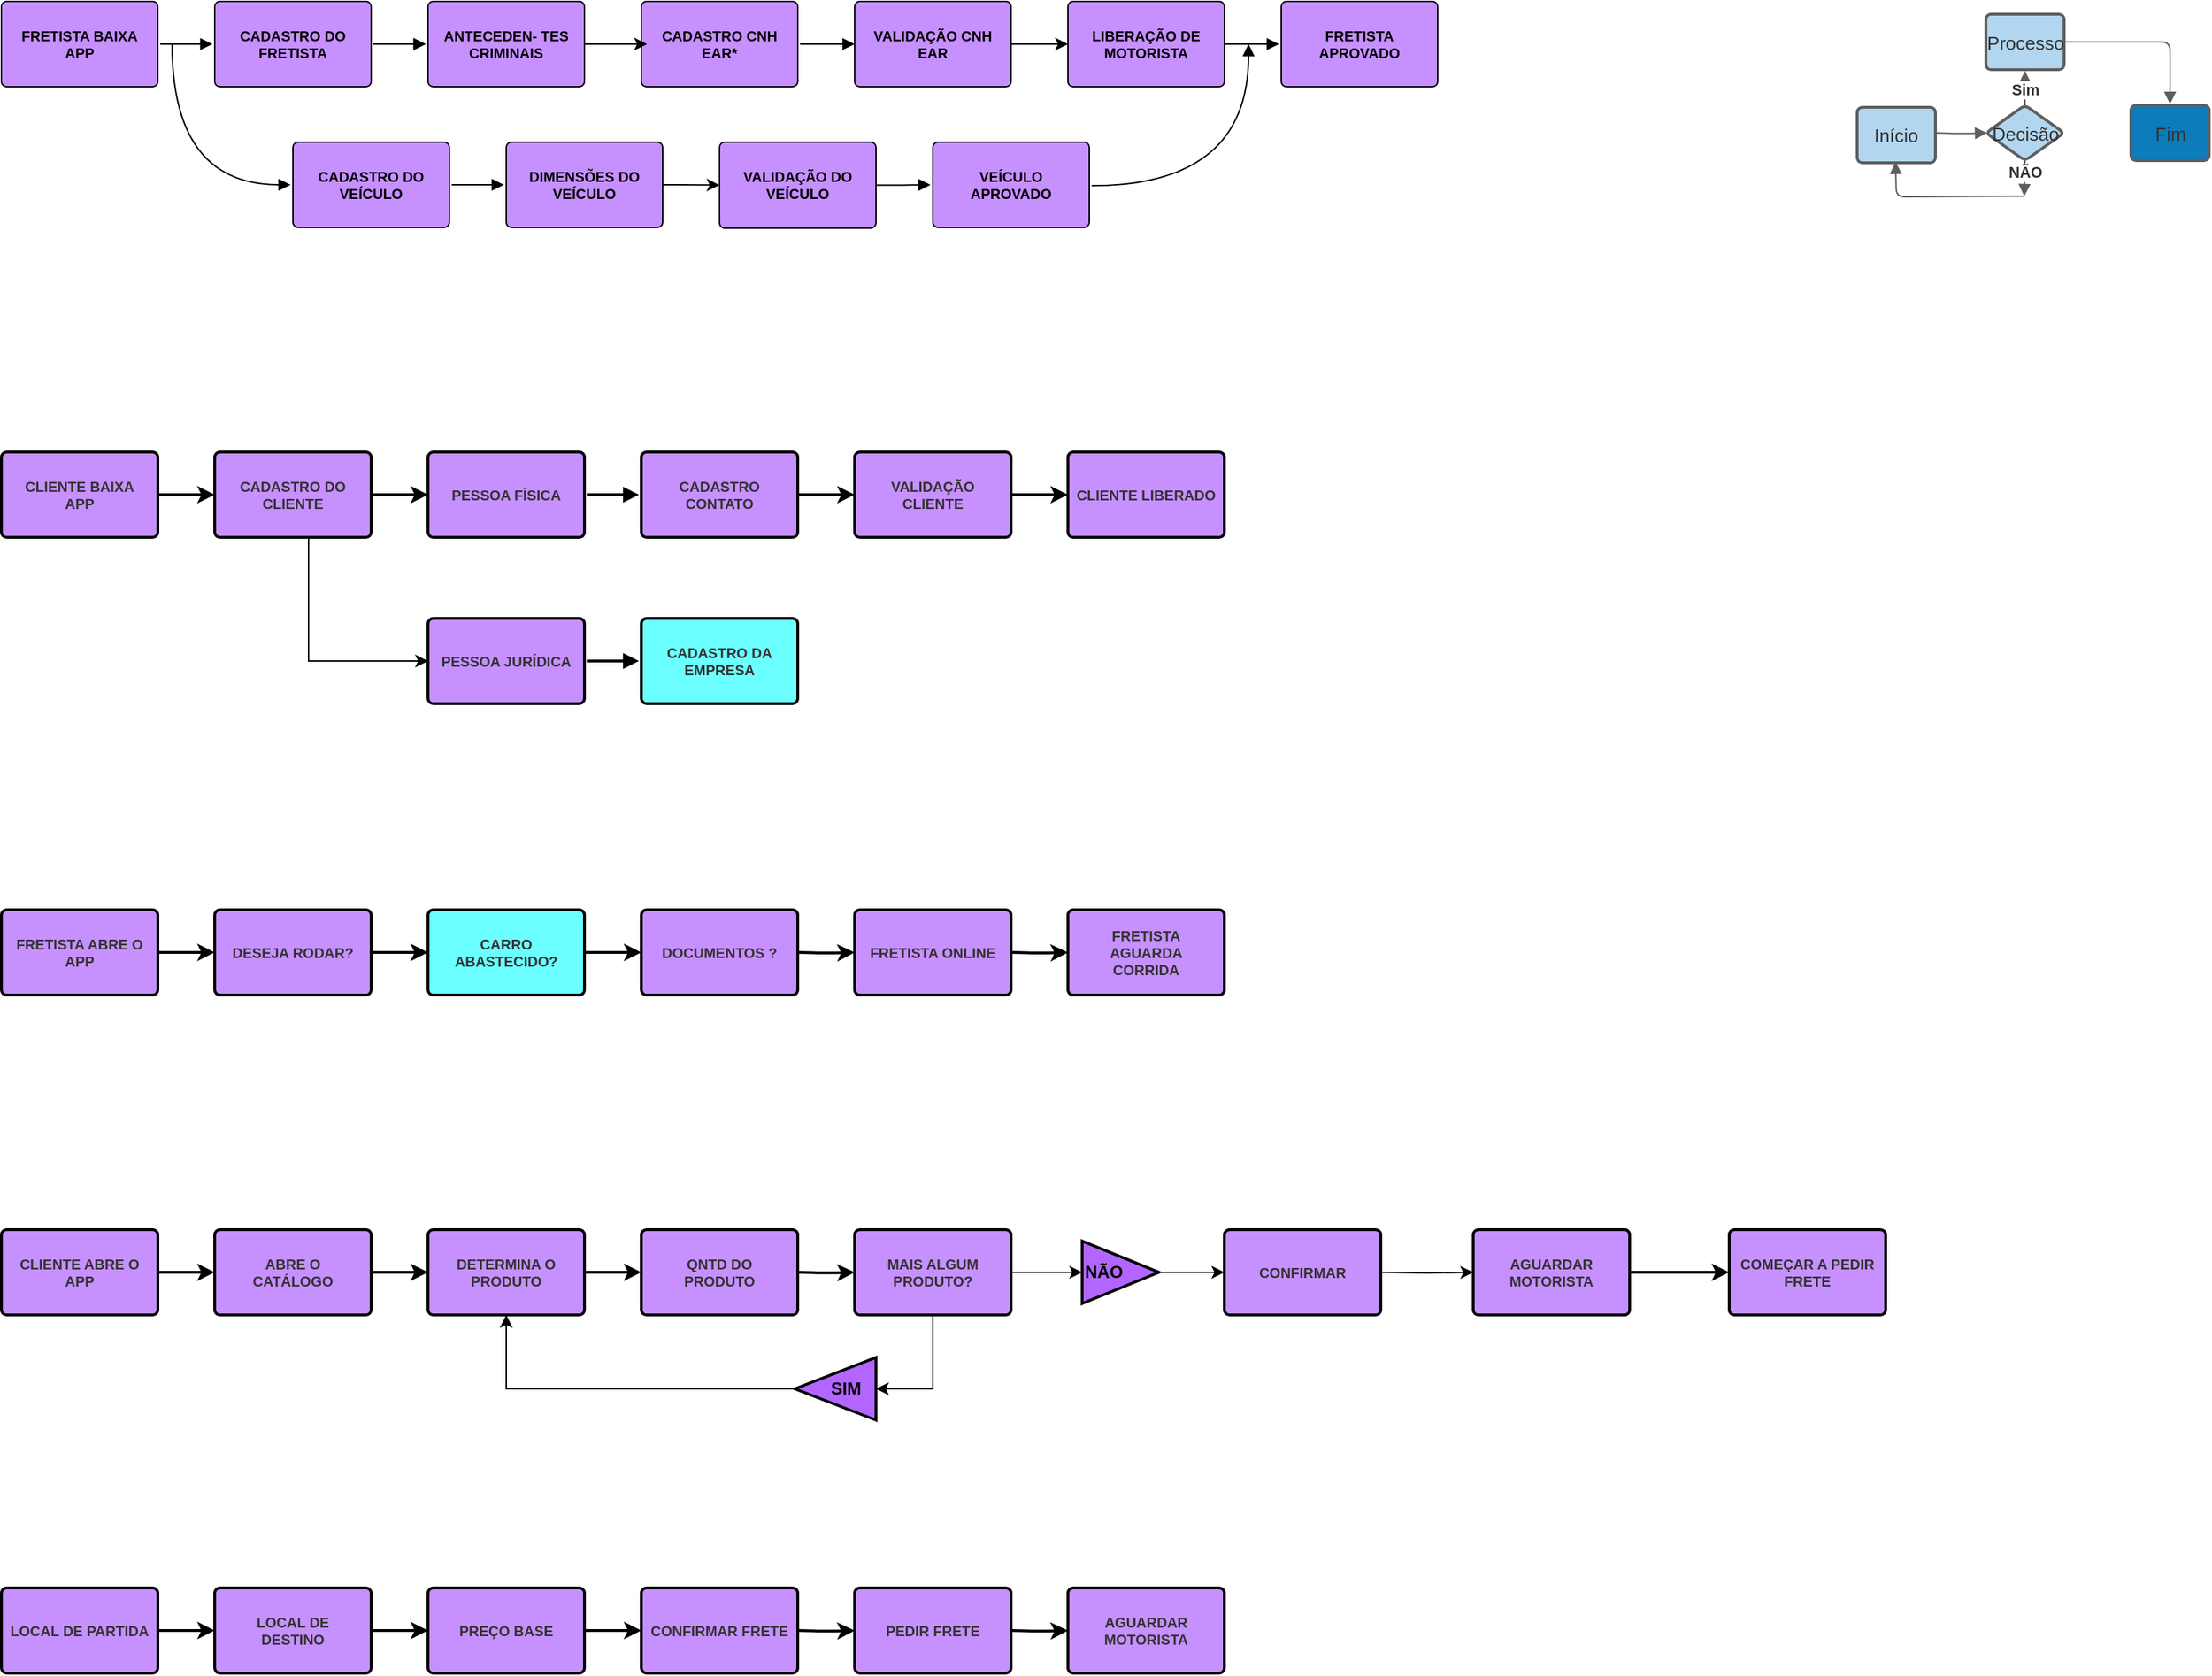 <mxfile version="13.8.8" type="github">
  <diagram id="ZXrqioaMke-Y9P5PgKKp" name="Page-1">
    <mxGraphModel dx="868" dy="1546" grid="1" gridSize="9" guides="1" tooltips="1" connect="1" arrows="1" fold="1" page="1" pageScale="1" pageWidth="850" pageHeight="1100" background="none" math="0" shadow="0">
      <root>
        <mxCell id="0" />
        <mxCell id="1" parent="0" />
        <UserObject label="Início" lucidchartObjectId="3y1JagYthgjQ" id="rHKmbyzbA7fJzTo6jydG-2">
          <mxCell style="html=1;whiteSpace=wrap;;whiteSpace=wrap;fontSize=13;fontColor=#333333;spacing=7;strokeColor=#5e5e5e;strokeOpacity=100;fillOpacity=100;absoluteArcSize=1;arcSize=7.2;fillColor=#b2d6ef;strokeWidth=2;rounded=1;" parent="1" vertex="1" zOrder="1">
            <mxGeometry x="1341" y="-969.5" width="55" height="39" as="geometry" />
          </mxCell>
        </UserObject>
        <UserObject label="Fim" lucidchartObjectId="Pz1Jr6ghEXmA" id="rHKmbyzbA7fJzTo6jydG-3">
          <mxCell style="html=1;whiteSpace=wrap;;whiteSpace=wrap;fontSize=13;fontColor=#333333;spacing=7;strokeColor=#5e5e5e;strokeOpacity=100;fillOpacity=100;absoluteArcSize=1;arcSize=7.2;fillColor=#0c7cba;strokeWidth=2;rounded=1;" parent="1" vertex="1" zOrder="3">
            <mxGeometry x="1533.5" y="-971" width="55" height="39" as="geometry" />
          </mxCell>
        </UserObject>
        <UserObject label="Decisão" lucidchartObjectId="6a2Jw9Cx3FFG" id="rHKmbyzbA7fJzTo6jydG-4">
          <mxCell style="html=1;whiteSpace=wrap;rhombus;whiteSpace=wrap;fontSize=13;fontColor=#333333;spacing=3;strokeColor=#5e5e5e;strokeOpacity=100;fillOpacity=100;absoluteArcSize=1;arcSize=7.2;fillColor=#b2d6ef;strokeWidth=2;rounded=1;" parent="1" vertex="1" zOrder="6">
            <mxGeometry x="1431.5" y="-971" width="55" height="39" as="geometry" />
          </mxCell>
        </UserObject>
        <UserObject label="Processo" lucidchartObjectId="uc2J8VdgvthG" id="rHKmbyzbA7fJzTo6jydG-5">
          <mxCell style="html=1;whiteSpace=wrap;;whiteSpace=wrap;fontSize=13;fontColor=#333333;spacing=7;strokeColor=#5e5e5e;strokeOpacity=100;fillOpacity=100;absoluteArcSize=1;arcSize=7.2;fillColor=#b2d6ef;strokeWidth=2;rounded=1;" parent="1" vertex="1" zOrder="7">
            <mxGeometry x="1431.5" y="-1035" width="55" height="39" as="geometry" />
          </mxCell>
        </UserObject>
        <UserObject label="" lucidchartObjectId="3c2JvwjXz.9R" id="rHKmbyzbA7fJzTo6jydG-6">
          <mxCell style="html=1;jettySize=18;whiteSpace=wrap;fontSize=11;strokeColor=#5E5E5E;arcSize=12;edgeStyle=orthogonalEdgeStyle;startArrow=none;;endArrow=block;endFill=1;;exitX=1.016;exitY=0.5;exitPerimeter=0;entryX=0.016;entryY=0.5;entryPerimeter=0;" parent="1" target="rHKmbyzbA7fJzTo6jydG-4" edge="1">
            <mxGeometry x="536.5" y="-1035" width="100" height="100" as="geometry">
              <Array as="points" />
              <mxPoint x="1396.38" y="-951.5" as="sourcePoint" />
            </mxGeometry>
          </mxCell>
        </UserObject>
        <UserObject label="" lucidchartObjectId="qe2Jr5rrO64W" id="rHKmbyzbA7fJzTo6jydG-7">
          <mxCell style="html=1;jettySize=18;whiteSpace=wrap;fontSize=11;strokeColor=#5E5E5E;arcSize=12;edgeStyle=orthogonalEdgeStyle;startArrow=none;;endArrow=block;endFill=1;;exitX=1.016;exitY=0.5;exitPerimeter=0;entryX=0.5;entryY=-0.023;entryPerimeter=0;" parent="1" source="rHKmbyzbA7fJzTo6jydG-5" target="rHKmbyzbA7fJzTo6jydG-3" edge="1">
            <mxGeometry x="536.5" y="-1035" width="100" height="100" as="geometry">
              <Array as="points" />
            </mxGeometry>
          </mxCell>
        </UserObject>
        <UserObject label="" lucidchartObjectId="5e2JItHJWnhz" id="rHKmbyzbA7fJzTo6jydG-8">
          <mxCell style="html=1;jettySize=18;whiteSpace=wrap;fontSize=10;fontColor=#333333;fontStyle=1;strokeColor=#5E5E5E;arcSize=12;edgeStyle=orthogonalEdgeStyle;startArrow=none;;endArrow=block;endFill=1;;exitX=0.5;exitY=0.009;exitPerimeter=0;entryX=0.5;entryY=1.023;entryPerimeter=0;" parent="1" source="rHKmbyzbA7fJzTo6jydG-4" target="rHKmbyzbA7fJzTo6jydG-5" edge="1">
            <mxGeometry x="536.5" y="-1035" width="100" height="100" as="geometry">
              <Array as="points" />
            </mxGeometry>
          </mxCell>
        </UserObject>
        <mxCell id="rHKmbyzbA7fJzTo6jydG-9" value="Sim" style="text;html=1;resizable=0;labelBackgroundColor=#ffffff;align=center;verticalAlign=middle;fontStyle=1;fontColor=#333333;;fontSize=10.667;rounded=1;" parent="rHKmbyzbA7fJzTo6jydG-8" vertex="1">
          <mxGeometry relative="1" as="geometry" />
        </mxCell>
        <UserObject label="" lucidchartObjectId="8e2J8c8t25hN" id="rHKmbyzbA7fJzTo6jydG-10">
          <mxCell style="html=1;jettySize=18;whiteSpace=wrap;fontSize=10;fontColor=#333333;fontStyle=1;strokeColor=#5E5E5E;arcSize=12;edgeStyle=orthogonalEdgeStyle;startArrow=none;;endArrow=block;endFill=1;;exitX=0.5;exitY=0.991;exitPerimeter=0;" parent="1" source="rHKmbyzbA7fJzTo6jydG-4" edge="1">
            <mxGeometry x="536.5" y="-1035" width="100" height="100" as="geometry">
              <Array as="points" />
              <mxPoint x="1458.5" y="-907" as="targetPoint" />
            </mxGeometry>
          </mxCell>
        </UserObject>
        <mxCell id="rHKmbyzbA7fJzTo6jydG-11" value="NÃO" style="text;html=1;resizable=0;labelBackgroundColor=#ffffff;align=center;verticalAlign=middle;fontStyle=1;fontColor=#333333;;fontSize=10.667;rounded=1;" parent="rHKmbyzbA7fJzTo6jydG-10" vertex="1">
          <mxGeometry x="-0.304" relative="1" as="geometry" />
        </mxCell>
        <UserObject label="FRETISTA BAIXA APP" lucidchartObjectId="s.uKQylt4AR4" id="rHKmbyzbA7fJzTo6jydG-12">
          <mxCell style="html=1;whiteSpace=wrap;;whiteSpace=wrap;fontSize=10;fontStyle=1;spacing=7;strokeOpacity=100;fillOpacity=72;absoluteArcSize=1;arcSize=7.2;strokeWidth=1;spacingLeft=0;glass=0;perimeterSpacing=0;rounded=1;fillColor=#B266FF;" parent="1" vertex="1" zOrder="16">
            <mxGeometry x="36" y="-1044" width="110" height="60" as="geometry" />
          </mxCell>
        </UserObject>
        <UserObject label="" lucidchartObjectId="H~uKZxMVsytJ" id="rHKmbyzbA7fJzTo6jydG-13">
          <mxCell style="html=1;jettySize=18;whiteSpace=wrap;fontSize=6;strokeWidth=1;arcSize=12;edgeStyle=orthogonalEdgeStyle;startArrow=none;;endArrow=block;endFill=1;;exitX=1.015;exitY=0.5;exitPerimeter=0;entryX=-0.015;entryY=0.5;entryPerimeter=0;spacingLeft=0;fillColor=#B266FF;" parent="1" source="rHKmbyzbA7fJzTo6jydG-12" target="rHKmbyzbA7fJzTo6jydG-14" edge="1">
            <mxGeometry x="22" y="-1041" width="100" height="100" as="geometry">
              <Array as="points" />
            </mxGeometry>
          </mxCell>
        </UserObject>
        <UserObject label="CADASTRO DO FRETISTA" lucidchartObjectId="O~uKVIkj0mk8" id="rHKmbyzbA7fJzTo6jydG-14">
          <mxCell style="html=1;whiteSpace=wrap;;whiteSpace=wrap;fontSize=10;fontStyle=1;spacing=7;strokeOpacity=100;fillOpacity=72;absoluteArcSize=1;arcSize=7.2;strokeWidth=1;spacingLeft=0;rounded=1;fillColor=#B266FF;" parent="1" vertex="1" zOrder="18">
            <mxGeometry x="186" y="-1044" width="110" height="60" as="geometry" />
          </mxCell>
        </UserObject>
        <UserObject label="CADASTRO  CNH EAR*" lucidchartObjectId="navKEohJb9zn" id="rHKmbyzbA7fJzTo6jydG-15">
          <mxCell style="html=1;whiteSpace=wrap;;whiteSpace=wrap;fontSize=10;fontStyle=1;spacing=7;strokeOpacity=100;fillOpacity=72;absoluteArcSize=1;arcSize=7.2;strokeWidth=1;spacingLeft=0;rounded=1;fillColor=#B266FF;" parent="1" vertex="1" zOrder="19">
            <mxGeometry x="486" y="-1044" width="110" height="60" as="geometry" />
          </mxCell>
        </UserObject>
        <UserObject label="" lucidchartObjectId="uavKRuDH9f49" id="rHKmbyzbA7fJzTo6jydG-17">
          <mxCell style="html=1;jettySize=18;whiteSpace=wrap;fontSize=6;strokeWidth=1;arcSize=12;edgeStyle=orthogonalEdgeStyle;startArrow=none;;endArrow=block;endFill=1;;exitX=1.015;exitY=0.5;exitPerimeter=0;entryX=-0.015;entryY=0.5;entryPerimeter=0;spacingLeft=0;fillColor=#B266FF;" parent="1" source="rHKmbyzbA7fJzTo6jydG-14" target="rHKmbyzbA7fJzTo6jydG-24" edge="1">
            <mxGeometry x="22" y="-1041" width="100" height="100" as="geometry">
              <Array as="points" />
            </mxGeometry>
          </mxCell>
        </UserObject>
        <UserObject label="" lucidchartObjectId="1evKYmKw-Scp" id="rHKmbyzbA7fJzTo6jydG-18">
          <mxCell style="html=1;jettySize=18;whiteSpace=wrap;fontSize=6;strokeWidth=1;arcSize=12;edgeStyle=orthogonalEdgeStyle;startArrow=none;;endArrow=block;endFill=1;;exitX=1.015;exitY=0.5;exitPerimeter=0;entryX=-0.015;entryY=0.5;entryPerimeter=0;spacingLeft=0;fillColor=#B266FF;" parent="1" source="rHKmbyzbA7fJzTo6jydG-14" target="rHKmbyzbA7fJzTo6jydG-24" edge="1">
            <mxGeometry x="22" y="-1041" width="100" height="100" as="geometry">
              <Array as="points" />
            </mxGeometry>
          </mxCell>
        </UserObject>
        <UserObject label="" lucidchartObjectId="9evK0Tb6jr8o" id="rHKmbyzbA7fJzTo6jydG-19">
          <mxCell style="html=1;jettySize=18;whiteSpace=wrap;fontSize=6;strokeWidth=1;arcSize=12;edgeStyle=orthogonalEdgeStyle;startArrow=none;;endArrow=block;endFill=1;;exitX=1.015;exitY=0.5;exitPerimeter=0;spacingLeft=0;fillColor=#B266FF;" parent="1" source="rHKmbyzbA7fJzTo6jydG-15" target="rHKmbyzbA7fJzTo6jydG-49" edge="1">
            <mxGeometry x="22" y="-1041" width="100" height="100" as="geometry">
              <Array as="points" />
              <mxPoint x="567" y="-1015" as="targetPoint" />
            </mxGeometry>
          </mxCell>
        </UserObject>
        <UserObject label="" lucidchartObjectId="_fvKJu_CuCEC" id="rHKmbyzbA7fJzTo6jydG-22">
          <mxCell style="html=1;jettySize=18;whiteSpace=wrap;fontSize=6;strokeWidth=1;arcSize=12;edgeStyle=orthogonalEdgeStyle;startArrow=none;;endArrow=block;endFill=1;;entryX=-0.015;entryY=0.5;entryPerimeter=0;spacingLeft=0;exitX=1;exitY=0.5;exitDx=0;exitDy=0;fillColor=#B266FF;" parent="1" source="rHKmbyzbA7fJzTo6jydG-21" target="rHKmbyzbA7fJzTo6jydG-23" edge="1">
            <mxGeometry x="22" y="-1041" width="100" height="100" as="geometry">
              <Array as="points" />
              <mxPoint x="891" y="-1014" as="sourcePoint" />
            </mxGeometry>
          </mxCell>
        </UserObject>
        <UserObject label="FRETISTA APROVADO" lucidchartObjectId="egvKg269H9v_" id="rHKmbyzbA7fJzTo6jydG-23">
          <mxCell style="html=1;whiteSpace=wrap;;whiteSpace=wrap;fontSize=10;fontStyle=1;spacing=7;strokeOpacity=100;fillOpacity=72;absoluteArcSize=1;arcSize=7.2;strokeWidth=1;spacingLeft=0;rounded=1;fillColor=#B266FF;" parent="1" vertex="1" zOrder="25">
            <mxGeometry x="936" y="-1044" width="110" height="60" as="geometry" />
          </mxCell>
        </UserObject>
        <mxCell id="2FagUGivekg9gJh4EhXs-11" style="edgeStyle=orthogonalEdgeStyle;orthogonalLoop=1;jettySize=auto;html=1;exitX=1;exitY=0.5;exitDx=0;exitDy=0;strokeWidth=1;fontSize=3;fillColor=#B266FF;" parent="1" source="rHKmbyzbA7fJzTo6jydG-24" edge="1">
          <mxGeometry relative="1" as="geometry">
            <mxPoint x="490" y="-1014" as="targetPoint" />
          </mxGeometry>
        </mxCell>
        <UserObject label="ANTECEDEN- TES CRIMINAIS" lucidchartObjectId="_vvKhey.0Mgs" id="rHKmbyzbA7fJzTo6jydG-24">
          <mxCell style="html=1;whiteSpace=wrap;;whiteSpace=wrap;fontSize=10;fontStyle=1;spacing=7;strokeOpacity=100;fillOpacity=72;absoluteArcSize=1;arcSize=7.2;strokeWidth=1;spacingLeft=0;rounded=1;fillColor=#B266FF;" parent="1" vertex="1" zOrder="29">
            <mxGeometry x="336" y="-1044" width="110" height="60" as="geometry" />
          </mxCell>
        </UserObject>
        <UserObject label="CADASTRO DO VEÍCULO" lucidchartObjectId="J3vKeXsbpCR4" id="rHKmbyzbA7fJzTo6jydG-25">
          <mxCell style="html=1;whiteSpace=wrap;;whiteSpace=wrap;fontSize=10;fontStyle=1;spacing=7;strokeOpacity=100;fillOpacity=72;absoluteArcSize=1;arcSize=7.2;strokeWidth=1;spacingLeft=0;rounded=1;fillColor=#B266FF;" parent="1" vertex="1" zOrder="30">
            <mxGeometry x="241" y="-945" width="110" height="60" as="geometry" />
          </mxCell>
        </UserObject>
        <mxCell id="2FagUGivekg9gJh4EhXs-21" style="edgeStyle=orthogonalEdgeStyle;orthogonalLoop=1;jettySize=auto;html=1;exitX=1;exitY=0.5;exitDx=0;exitDy=0;entryX=0;entryY=0.5;entryDx=0;entryDy=0;strokeWidth=1;fontSize=3;fillColor=#B266FF;" parent="1" source="rHKmbyzbA7fJzTo6jydG-26" target="rHKmbyzbA7fJzTo6jydG-28" edge="1">
          <mxGeometry relative="1" as="geometry" />
        </mxCell>
        <UserObject label="DIMENSÕES DO VEÍCULO " lucidchartObjectId="85vKEyoe3eA9" id="rHKmbyzbA7fJzTo6jydG-26">
          <mxCell style="html=1;whiteSpace=wrap;;whiteSpace=wrap;fontSize=10;fontStyle=1;spacing=7;strokeOpacity=100;fillOpacity=72;absoluteArcSize=1;arcSize=7.2;strokeWidth=1;spacingLeft=0;rounded=1;fillColor=#B266FF;" parent="1" vertex="1" zOrder="32">
            <mxGeometry x="391" y="-945" width="110" height="60" as="geometry" />
          </mxCell>
        </UserObject>
        <UserObject label="" lucidchartObjectId="x6vKTH67jBZc" id="rHKmbyzbA7fJzTo6jydG-27">
          <mxCell style="html=1;jettySize=18;whiteSpace=wrap;fontSize=6;strokeWidth=1;arcSize=12;edgeStyle=orthogonalEdgeStyle;startArrow=none;;endArrow=block;endFill=1;;exitX=1.015;exitY=0.5;exitPerimeter=0;entryX=-0.015;entryY=0.5;entryPerimeter=0;spacingLeft=0;fillColor=#B266FF;" parent="1" source="rHKmbyzbA7fJzTo6jydG-25" target="rHKmbyzbA7fJzTo6jydG-26" edge="1">
            <mxGeometry x="77" y="-1042" width="100" height="100" as="geometry">
              <Array as="points" />
            </mxGeometry>
          </mxCell>
        </UserObject>
        <UserObject label="" lucidchartObjectId="RkwKlg2rD4S-" id="rHKmbyzbA7fJzTo6jydG-31">
          <mxCell style="html=1;jettySize=18;whiteSpace=wrap;fontSize=6;strokeWidth=1;arcSize=12;edgeStyle=orthogonalEdgeStyle;startArrow=none;;endArrow=block;endFill=1;;entryX=-0.015;entryY=0.5;entryPerimeter=0;spacingLeft=0;fillColor=#B266FF;" parent="1" source="rHKmbyzbA7fJzTo6jydG-28" edge="1">
            <mxGeometry x="77" y="-1042" width="100" height="100" as="geometry">
              <Array as="points" />
              <mxPoint x="436" y="-945" as="sourcePoint" />
              <mxPoint x="689.35" y="-915" as="targetPoint" />
            </mxGeometry>
          </mxCell>
        </UserObject>
        <UserObject label="VEÍCULO APROVADO" lucidchartObjectId="plwK9rW.XIJ7" id="rHKmbyzbA7fJzTo6jydG-32">
          <mxCell style="html=1;whiteSpace=wrap;;whiteSpace=wrap;fontSize=10;fontStyle=1;spacing=7;strokeOpacity=100;fillOpacity=72;absoluteArcSize=1;arcSize=7.2;strokeWidth=1;spacingLeft=0;rounded=1;fillColor=#B266FF;" parent="1" vertex="1" zOrder="38">
            <mxGeometry x="691" y="-945" width="110" height="60" as="geometry" />
          </mxCell>
        </UserObject>
        <UserObject label="" lucidchartObjectId="unwKb_blqr~a" id="rHKmbyzbA7fJzTo6jydG-34">
          <mxCell style="html=1;jettySize=18;whiteSpace=wrap;fontSize=6;strokeWidth=1;arcSize=12;edgeStyle=orthogonalEdgeStyle;startArrow=none;;endArrow=block;endFill=1;;entryX=-0.015;entryY=0.5;entryPerimeter=0;spacingLeft=0;curved=1;fillColor=#B266FF;" parent="1" target="rHKmbyzbA7fJzTo6jydG-25" edge="1">
            <mxGeometry x="22" y="-1041" width="100" height="100" as="geometry">
              <Array as="points">
                <mxPoint x="156" y="-915" />
              </Array>
              <mxPoint x="156" y="-1014" as="sourcePoint" />
            </mxGeometry>
          </mxCell>
        </UserObject>
        <mxCell id="2FagUGivekg9gJh4EhXs-15" style="edgeStyle=orthogonalEdgeStyle;orthogonalLoop=1;jettySize=auto;html=1;exitX=1;exitY=0.5;exitDx=0;exitDy=0;entryX=0;entryY=0.5;entryDx=0;entryDy=0;strokeWidth=2;fontSize=3;fillColor=#B266FF;" parent="1" source="rHKmbyzbA7fJzTo6jydG-36" target="rHKmbyzbA7fJzTo6jydG-37" edge="1">
          <mxGeometry relative="1" as="geometry" />
        </mxCell>
        <UserObject label="CLIENTE BAIXA APP" lucidchartObjectId="qwwKvEui36Ie" id="rHKmbyzbA7fJzTo6jydG-36">
          <mxCell style="html=1;whiteSpace=wrap;;whiteSpace=wrap;fontSize=10;fontColor=#333333;fontStyle=1;spacing=7;strokeOpacity=100;fillOpacity=72;absoluteArcSize=1;arcSize=7.2;fillColor=#B266FF;strokeWidth=2;rounded=1;" parent="1" vertex="1" zOrder="42">
            <mxGeometry x="36" y="-727" width="110" height="60" as="geometry" />
          </mxCell>
        </UserObject>
        <mxCell id="2FagUGivekg9gJh4EhXs-31" style="edgeStyle=entityRelationEdgeStyle;orthogonalLoop=1;jettySize=auto;html=1;exitX=1;exitY=0.5;exitDx=0;exitDy=0;entryX=0;entryY=0.5;entryDx=0;entryDy=0;strokeWidth=2;fontSize=3;fillColor=#B266FF;" parent="1" source="rHKmbyzbA7fJzTo6jydG-37" target="rHKmbyzbA7fJzTo6jydG-39" edge="1">
          <mxGeometry relative="1" as="geometry" />
        </mxCell>
        <mxCell id="_H8z8CWggNFPW8xt4o94-13" style="edgeStyle=orthogonalEdgeStyle;rounded=0;orthogonalLoop=1;jettySize=auto;html=1;entryX=0;entryY=0.5;entryDx=0;entryDy=0;" parent="1" source="rHKmbyzbA7fJzTo6jydG-37" target="rHKmbyzbA7fJzTo6jydG-41" edge="1">
          <mxGeometry relative="1" as="geometry">
            <mxPoint x="241" y="-567" as="targetPoint" />
            <Array as="points">
              <mxPoint x="252" y="-580" />
            </Array>
          </mxGeometry>
        </mxCell>
        <UserObject label="CADASTRO DO CLIENTE" lucidchartObjectId="_xwKCs6uE0Kd" id="rHKmbyzbA7fJzTo6jydG-37">
          <mxCell style="html=1;whiteSpace=wrap;;whiteSpace=wrap;fontSize=10;fontColor=#333333;fontStyle=1;spacing=7;strokeOpacity=100;fillOpacity=72;absoluteArcSize=1;arcSize=7.2;fillColor=#B266FF;strokeWidth=2;rounded=1;" parent="1" vertex="1" zOrder="43">
            <mxGeometry x="186" y="-727" width="110" height="60" as="geometry" />
          </mxCell>
        </UserObject>
        <UserObject label="PESSOA FÍSICA" lucidchartObjectId="wFwKYs23ZUC." id="rHKmbyzbA7fJzTo6jydG-39">
          <mxCell style="html=1;whiteSpace=wrap;;whiteSpace=wrap;fontSize=10;fontColor=#333333;fontStyle=1;spacing=7;strokeOpacity=100;fillOpacity=72;absoluteArcSize=1;arcSize=7.2;fillColor=#B266FF;strokeWidth=2;rounded=1;" parent="1" vertex="1" zOrder="45">
            <mxGeometry x="336" y="-727" width="110" height="60" as="geometry" />
          </mxCell>
        </UserObject>
        <UserObject label="PESSOA JURÍDICA" lucidchartObjectId="mGwK18Nxyq3v" id="rHKmbyzbA7fJzTo6jydG-41">
          <mxCell style="html=1;whiteSpace=wrap;;whiteSpace=wrap;fontSize=10;fontColor=#333333;fontStyle=1;spacing=7;strokeOpacity=100;fillOpacity=72;absoluteArcSize=1;arcSize=7.2;strokeWidth=2;fillColor=#B266FF;rounded=1;" parent="1" vertex="1" zOrder="47">
            <mxGeometry x="336" y="-610" width="110" height="60" as="geometry" />
          </mxCell>
        </UserObject>
        <UserObject label="CADASTRO DA EMPRESA" lucidchartObjectId="1IwKV0UA8O5d" id="rHKmbyzbA7fJzTo6jydG-43">
          <mxCell style="html=1;whiteSpace=wrap;;whiteSpace=wrap;fontSize=10;fontColor=#333333;fontStyle=1;spacing=7;strokeOpacity=100;fillOpacity=72;absoluteArcSize=1;arcSize=7.2;strokeWidth=2;perimeterSpacing=0;rounded=1;fillColor=#33FFFF;" parent="1" vertex="1" zOrder="49">
            <mxGeometry x="486" y="-610" width="110" height="60" as="geometry" />
          </mxCell>
        </UserObject>
        <UserObject label="" lucidchartObjectId="1IwKH~U234kT" id="rHKmbyzbA7fJzTo6jydG-44">
          <mxCell style="html=1;jettySize=18;whiteSpace=wrap;fontSize=11;strokeWidth=2;arcSize=12;edgeStyle=orthogonalEdgeStyle;startArrow=none;;endArrow=block;endFill=1;;exitX=1.015;exitY=0.5;exitPerimeter=0;entryX=-0.015;entryY=0.5;entryPerimeter=0;fillColor=#B266FF;" parent="1" source="rHKmbyzbA7fJzTo6jydG-41" edge="1">
            <mxGeometry x="13" y="-825" width="100" height="100" as="geometry">
              <Array as="points" />
              <mxPoint x="484.35" y="-580" as="targetPoint" />
            </mxGeometry>
          </mxCell>
        </UserObject>
        <mxCell id="2FagUGivekg9gJh4EhXs-17" style="edgeStyle=orthogonalEdgeStyle;orthogonalLoop=1;jettySize=auto;html=1;exitX=1;exitY=0.5;exitDx=0;exitDy=0;entryX=0;entryY=0.5;entryDx=0;entryDy=0;strokeWidth=2;fontSize=3;fillColor=#B266FF;" parent="1" source="rHKmbyzbA7fJzTo6jydG-46" target="rHKmbyzbA7fJzTo6jydG-50" edge="1">
          <mxGeometry relative="1" as="geometry" />
        </mxCell>
        <UserObject label="CADASTRO CONTATO" lucidchartObjectId="MMwKKoUnffHt" id="rHKmbyzbA7fJzTo6jydG-46">
          <mxCell style="html=1;whiteSpace=wrap;;whiteSpace=wrap;fontSize=10;fontColor=#333333;fontStyle=1;spacing=7;strokeOpacity=100;fillOpacity=72;absoluteArcSize=1;arcSize=7.2;fillColor=#B266FF;strokeWidth=2;rounded=1;" parent="1" vertex="1" zOrder="52">
            <mxGeometry x="486" y="-727" width="110" height="60" as="geometry" />
          </mxCell>
        </UserObject>
        <UserObject label="" lucidchartObjectId="MMwKE6pkbWgI" id="rHKmbyzbA7fJzTo6jydG-47">
          <mxCell style="html=1;jettySize=18;whiteSpace=wrap;fontSize=11;strokeWidth=2;arcSize=12;edgeStyle=orthogonalEdgeStyle;startArrow=none;;endArrow=block;endFill=1;;exitX=1.015;exitY=0.5;exitPerimeter=0;entryX=-0.015;entryY=0.5;entryPerimeter=0;fillColor=#B266FF;" parent="1" source="rHKmbyzbA7fJzTo6jydG-39" edge="1">
            <mxGeometry x="13" y="-842" width="100" height="100" as="geometry">
              <Array as="points" />
              <mxPoint x="484.35" y="-697" as="targetPoint" />
            </mxGeometry>
          </mxCell>
        </UserObject>
        <UserObject label="" lucidchartObjectId="hRwK4t-USFdU" id="rHKmbyzbA7fJzTo6jydG-48">
          <mxCell style="html=1;jettySize=18;whiteSpace=wrap;fontSize=11;strokeColor=#5E5E5E;arcSize=12;edgeStyle=orthogonalEdgeStyle;startArrow=none;;endArrow=block;endFill=1;;entryX=0.5;entryY=1.023;entryPerimeter=0;" parent="1" edge="1">
            <mxGeometry x="536.5" y="-1035" width="100" height="100" as="geometry">
              <Array as="points" />
              <mxPoint x="1458.5" y="-907" as="sourcePoint" />
              <mxPoint x="1368" y="-931.103" as="targetPoint" />
            </mxGeometry>
          </mxCell>
        </UserObject>
        <mxCell id="2FagUGivekg9gJh4EhXs-12" style="edgeStyle=orthogonalEdgeStyle;orthogonalLoop=1;jettySize=auto;html=1;exitX=1;exitY=0.5;exitDx=0;exitDy=0;entryX=0;entryY=0.5;entryDx=0;entryDy=0;strokeWidth=1;fontSize=3;fillColor=#B266FF;" parent="1" source="rHKmbyzbA7fJzTo6jydG-49" target="rHKmbyzbA7fJzTo6jydG-21" edge="1">
          <mxGeometry relative="1" as="geometry" />
        </mxCell>
        <UserObject label="VALIDAÇÃO CNH EAR" lucidchartObjectId="yTwKNZ11kSDv" id="rHKmbyzbA7fJzTo6jydG-49">
          <mxCell style="html=1;whiteSpace=wrap;;whiteSpace=wrap;fontSize=10;fontStyle=1;spacing=7;strokeOpacity=100;fillOpacity=72;absoluteArcSize=1;arcSize=7.2;strokeWidth=1;spacingLeft=0;rounded=1;fillColor=#B266FF;" parent="1" vertex="1" zOrder="55">
            <mxGeometry x="636" y="-1044" width="110" height="60" as="geometry" />
          </mxCell>
        </UserObject>
        <mxCell id="2FagUGivekg9gJh4EhXs-18" style="edgeStyle=orthogonalEdgeStyle;orthogonalLoop=1;jettySize=auto;html=1;exitX=1;exitY=0.5;exitDx=0;exitDy=0;entryX=0;entryY=0.5;entryDx=0;entryDy=0;strokeWidth=2;fontSize=3;fillColor=#B266FF;" parent="1" source="rHKmbyzbA7fJzTo6jydG-50" target="rHKmbyzbA7fJzTo6jydG-52" edge="1">
          <mxGeometry relative="1" as="geometry" />
        </mxCell>
        <UserObject label="VALIDAÇÃO CLIENTE " lucidchartObjectId="BZwKjjh-pMPV" id="rHKmbyzbA7fJzTo6jydG-50">
          <mxCell style="html=1;whiteSpace=wrap;;whiteSpace=wrap;fontSize=10;fontColor=#333333;fontStyle=1;spacing=7;strokeOpacity=100;fillOpacity=72;absoluteArcSize=1;arcSize=7.2;fillColor=#B266FF;strokeWidth=2;rounded=1;" parent="1" vertex="1" zOrder="56">
            <mxGeometry x="636" y="-727" width="110" height="60" as="geometry" />
          </mxCell>
        </UserObject>
        <UserObject label="CLIENTE LIBERADO" lucidchartObjectId="N0wKYOwpYnif" id="rHKmbyzbA7fJzTo6jydG-52">
          <mxCell style="html=1;whiteSpace=wrap;;whiteSpace=wrap;fontSize=10;fontColor=#333333;fontStyle=1;spacing=7;strokeOpacity=100;fillOpacity=72;absoluteArcSize=1;arcSize=7.2;strokeWidth=2;fillColor=#B266FF;rounded=1;" parent="1" vertex="1" zOrder="58">
            <mxGeometry x="786" y="-727" width="110" height="60" as="geometry" />
          </mxCell>
        </UserObject>
        <mxCell id="2FagUGivekg9gJh4EhXs-19" style="edgeStyle=orthogonalEdgeStyle;orthogonalLoop=1;jettySize=auto;html=1;exitX=1;exitY=0.5;exitDx=0;exitDy=0;entryX=0;entryY=0.5;entryDx=0;entryDy=0;strokeWidth=2;fontSize=3;fillColor=#B266FF;" parent="1" source="rHKmbyzbA7fJzTo6jydG-54" target="rHKmbyzbA7fJzTo6jydG-56" edge="1">
          <mxGeometry relative="1" as="geometry" />
        </mxCell>
        <UserObject label="FRETISTA ABRE O APP" lucidchartObjectId="d~wKO_Ew.pH2" id="rHKmbyzbA7fJzTo6jydG-54">
          <mxCell style="html=1;whiteSpace=wrap;;whiteSpace=wrap;fontSize=10;fontColor=#333333;fontStyle=1;spacing=7;strokeOpacity=100;fillOpacity=72;absoluteArcSize=1;arcSize=7.2;fillColor=#B266FF;strokeWidth=2;rounded=1;" parent="1" vertex="1" zOrder="61">
            <mxGeometry x="36" y="-405" width="110" height="60" as="geometry" />
          </mxCell>
        </UserObject>
        <mxCell id="2FagUGivekg9gJh4EhXs-30" style="edgeStyle=orthogonalEdgeStyle;orthogonalLoop=1;jettySize=auto;html=1;exitX=1;exitY=0.5;exitDx=0;exitDy=0;entryX=0;entryY=0.5;entryDx=0;entryDy=0;strokeWidth=2;fontSize=3;fillColor=#B266FF;" parent="1" source="rHKmbyzbA7fJzTo6jydG-56" target="2FagUGivekg9gJh4EhXs-27" edge="1">
          <mxGeometry relative="1" as="geometry" />
        </mxCell>
        <UserObject label="DESEJA RODAR?" lucidchartObjectId="5~wK7thumvDX" id="rHKmbyzbA7fJzTo6jydG-56">
          <mxCell style="html=1;whiteSpace=wrap;;whiteSpace=wrap;fontSize=10;fontColor=#333333;fontStyle=1;spacing=7;strokeOpacity=100;fillOpacity=72;absoluteArcSize=1;arcSize=7.2;strokeWidth=2;fillColor=#B266FF;rounded=1;" parent="1" vertex="1" zOrder="64">
            <mxGeometry x="186" y="-405" width="110" height="60" as="geometry" />
          </mxCell>
        </UserObject>
        <UserObject label="LIBERAÇÃO DE MOTORISTA" lucidchartObjectId="ifvKUUaz.t~0" id="rHKmbyzbA7fJzTo6jydG-21">
          <mxCell style="html=1;whiteSpace=wrap;;whiteSpace=wrap;fontSize=10;fontStyle=1;spacing=7;strokeOpacity=100;fillOpacity=72;absoluteArcSize=1;arcSize=7.2;strokeWidth=1;spacingLeft=0;rounded=1;fillColor=#B266FF;" parent="1" vertex="1" zOrder="23">
            <mxGeometry x="786" y="-1044" width="110" height="60" as="geometry" />
          </mxCell>
        </UserObject>
        <UserObject label="" lucidchartObjectId="xrwK2oMvdTFK" id="2FagUGivekg9gJh4EhXs-3">
          <mxCell style="html=1;jettySize=18;whiteSpace=wrap;fontSize=6;strokeWidth=1;arcSize=12;edgeStyle=orthogonalEdgeStyle;startArrow=none;;endArrow=block;endFill=1;;exitX=1.015;exitY=0.511;exitPerimeter=0;spacingLeft=0;curved=1;fillColor=#B266FF;" parent="1" source="rHKmbyzbA7fJzTo6jydG-32" edge="1">
            <mxGeometry x="22" y="-1041" width="100" height="100" as="geometry">
              <Array as="points">
                <mxPoint x="913" y="-914" />
              </Array>
              <mxPoint x="913" y="-1014" as="targetPoint" />
              <mxPoint x="636.87" y="-943.538" as="sourcePoint" />
            </mxGeometry>
          </mxCell>
        </UserObject>
        <UserObject label="VALIDAÇÃO DO VEÍCULO" lucidchartObjectId="k7vKkOwz.Rf9" id="rHKmbyzbA7fJzTo6jydG-28">
          <mxCell style="html=1;whiteSpace=wrap;;whiteSpace=wrap;fontSize=10;fontStyle=1;spacing=7;strokeOpacity=100;fillOpacity=72;absoluteArcSize=1;arcSize=7.2;strokeWidth=1;spacingLeft=0;rounded=1;fillColor=#B266FF;" parent="1" vertex="1" zOrder="34">
            <mxGeometry x="541" y="-945" width="110" height="60.5" as="geometry" />
          </mxCell>
        </UserObject>
        <mxCell id="2FagUGivekg9gJh4EhXs-26" style="edgeStyle=orthogonalEdgeStyle;orthogonalLoop=1;jettySize=auto;html=1;exitX=1;exitY=0.5;exitDx=0;exitDy=0;entryX=0;entryY=0.5;entryDx=0;entryDy=0;strokeWidth=2;fontSize=3;fillColor=#B266FF;" parent="1" source="2FagUGivekg9gJh4EhXs-27" target="2FagUGivekg9gJh4EhXs-28" edge="1">
          <mxGeometry relative="1" as="geometry" />
        </mxCell>
        <UserObject label="CARRO ABASTECIDO?" lucidchartObjectId="d~wKO_Ew.pH2" id="2FagUGivekg9gJh4EhXs-27">
          <mxCell style="html=1;whiteSpace=wrap;;whiteSpace=wrap;fontSize=10;fontColor=#333333;fontStyle=1;spacing=7;strokeOpacity=100;fillOpacity=72;absoluteArcSize=1;arcSize=7.2;strokeWidth=2;rounded=1;fillColor=#33FFFF;" parent="1" vertex="1" zOrder="61">
            <mxGeometry x="336" y="-405" width="110" height="60" as="geometry" />
          </mxCell>
        </UserObject>
        <UserObject label="DOCUMENTOS ?" lucidchartObjectId="5~wK7thumvDX" id="2FagUGivekg9gJh4EhXs-28">
          <mxCell style="html=1;whiteSpace=wrap;;whiteSpace=wrap;fontSize=10;fontColor=#333333;fontStyle=1;spacing=7;strokeOpacity=100;fillOpacity=72;absoluteArcSize=1;arcSize=7.2;strokeWidth=2;align=center;fillColor=#B266FF;rounded=1;" parent="1" vertex="1" zOrder="64">
            <mxGeometry x="486" y="-405" width="110" height="60" as="geometry" />
          </mxCell>
        </UserObject>
        <mxCell id="2FagUGivekg9gJh4EhXs-39" style="edgeStyle=orthogonalEdgeStyle;orthogonalLoop=1;jettySize=auto;html=1;exitX=1;exitY=0.5;exitDx=0;exitDy=0;entryX=0;entryY=0.5;entryDx=0;entryDy=0;strokeWidth=2;fontSize=3;fillColor=#B266FF;" parent="1" source="2FagUGivekg9gJh4EhXs-40" target="2FagUGivekg9gJh4EhXs-42" edge="1">
          <mxGeometry relative="1" as="geometry" />
        </mxCell>
        <UserObject label="CLIENTE ABRE O APP" lucidchartObjectId="d~wKO_Ew.pH2" id="2FagUGivekg9gJh4EhXs-40">
          <mxCell style="html=1;whiteSpace=wrap;;whiteSpace=wrap;fontSize=10;fontColor=#333333;fontStyle=1;spacing=7;strokeOpacity=100;fillOpacity=72;absoluteArcSize=1;arcSize=7.2;fillColor=#B266FF;strokeWidth=2;rounded=1;" parent="1" vertex="1" zOrder="61">
            <mxGeometry x="36" y="-180" width="110" height="60" as="geometry" />
          </mxCell>
        </UserObject>
        <mxCell id="2FagUGivekg9gJh4EhXs-41" style="edgeStyle=orthogonalEdgeStyle;orthogonalLoop=1;jettySize=auto;html=1;exitX=1;exitY=0.5;exitDx=0;exitDy=0;entryX=0;entryY=0.5;entryDx=0;entryDy=0;strokeWidth=2;fontSize=3;fillColor=#B266FF;" parent="1" source="2FagUGivekg9gJh4EhXs-42" target="2FagUGivekg9gJh4EhXs-44" edge="1">
          <mxGeometry relative="1" as="geometry" />
        </mxCell>
        <UserObject label="ABRE O CATÁLOGO" lucidchartObjectId="5~wK7thumvDX" id="2FagUGivekg9gJh4EhXs-42">
          <mxCell style="html=1;whiteSpace=wrap;;whiteSpace=wrap;fontSize=10;fontColor=#333333;fontStyle=1;spacing=7;strokeOpacity=100;fillOpacity=72;absoluteArcSize=1;arcSize=7.2;fillColor=#B266FF;strokeWidth=2;rounded=1;" parent="1" vertex="1" zOrder="64">
            <mxGeometry x="186" y="-180" width="110" height="60" as="geometry" />
          </mxCell>
        </UserObject>
        <mxCell id="2FagUGivekg9gJh4EhXs-43" style="edgeStyle=orthogonalEdgeStyle;orthogonalLoop=1;jettySize=auto;html=1;exitX=1;exitY=0.5;exitDx=0;exitDy=0;entryX=0;entryY=0.5;entryDx=0;entryDy=0;strokeWidth=2;fontSize=3;fillColor=#B266FF;" parent="1" source="2FagUGivekg9gJh4EhXs-44" target="2FagUGivekg9gJh4EhXs-45" edge="1">
          <mxGeometry relative="1" as="geometry" />
        </mxCell>
        <UserObject label="DETERMINA O PRODUTO" lucidchartObjectId="d~wKO_Ew.pH2" id="2FagUGivekg9gJh4EhXs-44">
          <mxCell style="html=1;whiteSpace=wrap;;whiteSpace=wrap;fontSize=10;fontColor=#333333;fontStyle=1;spacing=7;strokeOpacity=100;fillOpacity=72;absoluteArcSize=1;arcSize=7.2;fillColor=#B266FF;strokeWidth=2;rounded=1;" parent="1" vertex="1" zOrder="61">
            <mxGeometry x="336" y="-180" width="110" height="60" as="geometry" />
          </mxCell>
        </UserObject>
        <UserObject label="QNTD DO PRODUTO" lucidchartObjectId="5~wK7thumvDX" id="2FagUGivekg9gJh4EhXs-45">
          <mxCell style="html=1;whiteSpace=wrap;;whiteSpace=wrap;fontSize=10;fontColor=#333333;fontStyle=1;spacing=7;strokeOpacity=100;fillOpacity=72;absoluteArcSize=1;arcSize=7.2;fillColor=#B266FF;strokeWidth=2;rounded=1;" parent="1" vertex="1" zOrder="64">
            <mxGeometry x="486" y="-180" width="110" height="60" as="geometry" />
          </mxCell>
        </UserObject>
        <mxCell id="2FagUGivekg9gJh4EhXs-46" style="edgeStyle=orthogonalEdgeStyle;orthogonalLoop=1;jettySize=auto;html=1;exitX=1;exitY=0.5;exitDx=0;exitDy=0;entryX=0;entryY=0.5;entryDx=0;entryDy=0;strokeWidth=2;fontSize=3;fillColor=#B266FF;" parent="1" target="2FagUGivekg9gJh4EhXs-48" edge="1">
          <mxGeometry relative="1" as="geometry">
            <mxPoint x="596" y="-150" as="sourcePoint" />
          </mxGeometry>
        </mxCell>
        <mxCell id="_H8z8CWggNFPW8xt4o94-8" style="edgeStyle=orthogonalEdgeStyle;rounded=0;orthogonalLoop=1;jettySize=auto;html=1;entryX=0;entryY=0.5;entryDx=0;entryDy=0;" parent="1" source="2FagUGivekg9gJh4EhXs-48" target="_H8z8CWggNFPW8xt4o94-7" edge="1">
          <mxGeometry relative="1" as="geometry" />
        </mxCell>
        <mxCell id="_H8z8CWggNFPW8xt4o94-10" style="edgeStyle=orthogonalEdgeStyle;rounded=0;orthogonalLoop=1;jettySize=auto;html=1;entryX=0;entryY=0.5;entryDx=0;entryDy=0;" parent="1" source="2FagUGivekg9gJh4EhXs-48" target="2FagUGivekg9gJh4EhXs-84" edge="1">
          <mxGeometry relative="1" as="geometry" />
        </mxCell>
        <UserObject label="MAIS ALGUM PRODUTO?" lucidchartObjectId="d~wKO_Ew.pH2" id="2FagUGivekg9gJh4EhXs-48">
          <mxCell style="html=1;whiteSpace=wrap;;whiteSpace=wrap;fontSize=10;fontColor=#333333;fontStyle=1;spacing=7;strokeOpacity=100;fillOpacity=72;absoluteArcSize=1;arcSize=7.2;fillColor=#B266FF;strokeWidth=2;rounded=1;" parent="1" vertex="1" zOrder="61">
            <mxGeometry x="636" y="-180" width="110" height="60" as="geometry" />
          </mxCell>
        </UserObject>
        <mxCell id="2FagUGivekg9gJh4EhXs-60" style="edgeStyle=orthogonalEdgeStyle;orthogonalLoop=1;jettySize=auto;html=1;exitX=1;exitY=0.5;exitDx=0;exitDy=0;strokeWidth=2;fontSize=3;fillColor=#B266FF;entryX=0;entryY=0.5;entryDx=0;entryDy=0;" parent="1" source="2FagUGivekg9gJh4EhXs-80" target="2FagUGivekg9gJh4EhXs-61" edge="1">
          <mxGeometry relative="1" as="geometry">
            <mxPoint x="746" y="-150" as="sourcePoint" />
            <mxPoint x="956" y="-9" as="targetPoint" />
          </mxGeometry>
        </mxCell>
        <UserObject label="COMEÇAR A PEDIR FRETE" lucidchartObjectId="5~wK7thumvDX" id="2FagUGivekg9gJh4EhXs-61">
          <mxCell style="html=1;whiteSpace=wrap;;whiteSpace=wrap;fontSize=10;fontColor=#333333;fontStyle=1;spacing=7;strokeOpacity=100;fillOpacity=72;absoluteArcSize=1;arcSize=7.2;fillColor=#B266FF;strokeWidth=2;rounded=1;" parent="1" vertex="1" zOrder="64">
            <mxGeometry x="1251" y="-180" width="110" height="60" as="geometry" />
          </mxCell>
        </UserObject>
        <mxCell id="2FagUGivekg9gJh4EhXs-63" style="edgeStyle=orthogonalEdgeStyle;orthogonalLoop=1;jettySize=auto;html=1;exitX=1;exitY=0.5;exitDx=0;exitDy=0;entryX=0;entryY=0.5;entryDx=0;entryDy=0;strokeWidth=2;fontSize=3;fillColor=#B266FF;" parent="1" target="2FagUGivekg9gJh4EhXs-64" edge="1">
          <mxGeometry relative="1" as="geometry">
            <mxPoint x="596" y="-375" as="sourcePoint" />
          </mxGeometry>
        </mxCell>
        <UserObject label="FRETISTA ONLINE" lucidchartObjectId="5~wK7thumvDX" id="2FagUGivekg9gJh4EhXs-64">
          <mxCell style="html=1;whiteSpace=wrap;;whiteSpace=wrap;fontSize=10;fontColor=#333333;fontStyle=1;spacing=7;strokeOpacity=100;fillOpacity=72;absoluteArcSize=1;arcSize=7.2;strokeWidth=2;align=center;fillColor=#B266FF;rounded=1;" parent="1" vertex="1" zOrder="64">
            <mxGeometry x="636" y="-405" width="110" height="60" as="geometry" />
          </mxCell>
        </UserObject>
        <mxCell id="2FagUGivekg9gJh4EhXs-65" style="edgeStyle=orthogonalEdgeStyle;orthogonalLoop=1;jettySize=auto;html=1;exitX=1;exitY=0.5;exitDx=0;exitDy=0;entryX=0;entryY=0.5;entryDx=0;entryDy=0;strokeWidth=2;fontSize=3;fillColor=#B266FF;" parent="1" target="2FagUGivekg9gJh4EhXs-66" edge="1">
          <mxGeometry relative="1" as="geometry">
            <mxPoint x="746" y="-375" as="sourcePoint" />
          </mxGeometry>
        </mxCell>
        <UserObject label="FRETISTA AGUARDA CORRIDA" lucidchartObjectId="5~wK7thumvDX" id="2FagUGivekg9gJh4EhXs-66">
          <mxCell style="html=1;whiteSpace=wrap;;whiteSpace=wrap;fontSize=10;fontColor=#333333;fontStyle=1;spacing=7;strokeOpacity=100;fillOpacity=72;absoluteArcSize=1;arcSize=7.2;strokeWidth=2;align=center;fillColor=#B266FF;rounded=1;" parent="1" vertex="1" zOrder="64">
            <mxGeometry x="786" y="-405" width="110" height="60" as="geometry" />
          </mxCell>
        </UserObject>
        <mxCell id="2FagUGivekg9gJh4EhXs-67" style="edgeStyle=orthogonalEdgeStyle;orthogonalLoop=1;jettySize=auto;html=1;exitX=1;exitY=0.5;exitDx=0;exitDy=0;entryX=0;entryY=0.5;entryDx=0;entryDy=0;strokeWidth=2;fontSize=3;fillColor=#B266FF;" parent="1" source="2FagUGivekg9gJh4EhXs-68" target="2FagUGivekg9gJh4EhXs-70" edge="1">
          <mxGeometry relative="1" as="geometry" />
        </mxCell>
        <UserObject label="LOCAL DE PARTIDA" lucidchartObjectId="d~wKO_Ew.pH2" id="2FagUGivekg9gJh4EhXs-68">
          <mxCell style="html=1;whiteSpace=wrap;;whiteSpace=wrap;fontSize=10;fontColor=#333333;fontStyle=1;spacing=7;strokeOpacity=100;fillOpacity=72;absoluteArcSize=1;arcSize=7.2;fillColor=#B266FF;strokeWidth=2;rounded=1;" parent="1" vertex="1" zOrder="61">
            <mxGeometry x="36" y="72" width="110" height="60" as="geometry" />
          </mxCell>
        </UserObject>
        <mxCell id="2FagUGivekg9gJh4EhXs-69" style="edgeStyle=orthogonalEdgeStyle;orthogonalLoop=1;jettySize=auto;html=1;exitX=1;exitY=0.5;exitDx=0;exitDy=0;entryX=0;entryY=0.5;entryDx=0;entryDy=0;strokeWidth=2;fontSize=3;fillColor=#B266FF;" parent="1" source="2FagUGivekg9gJh4EhXs-70" target="2FagUGivekg9gJh4EhXs-72" edge="1">
          <mxGeometry relative="1" as="geometry" />
        </mxCell>
        <UserObject label="LOCAL DE DESTINO" lucidchartObjectId="5~wK7thumvDX" id="2FagUGivekg9gJh4EhXs-70">
          <mxCell style="html=1;whiteSpace=wrap;;whiteSpace=wrap;fontSize=10;fontColor=#333333;fontStyle=1;spacing=7;strokeOpacity=100;fillOpacity=72;absoluteArcSize=1;arcSize=7.2;fillColor=#B266FF;strokeWidth=2;rounded=1;" parent="1" vertex="1" zOrder="64">
            <mxGeometry x="186" y="72" width="110" height="60" as="geometry" />
          </mxCell>
        </UserObject>
        <mxCell id="2FagUGivekg9gJh4EhXs-71" style="edgeStyle=orthogonalEdgeStyle;orthogonalLoop=1;jettySize=auto;html=1;exitX=1;exitY=0.5;exitDx=0;exitDy=0;entryX=0;entryY=0.5;entryDx=0;entryDy=0;strokeWidth=2;fontSize=3;fillColor=#B266FF;" parent="1" source="2FagUGivekg9gJh4EhXs-72" target="2FagUGivekg9gJh4EhXs-73" edge="1">
          <mxGeometry relative="1" as="geometry" />
        </mxCell>
        <UserObject label="PREÇO BASE" lucidchartObjectId="d~wKO_Ew.pH2" id="2FagUGivekg9gJh4EhXs-72">
          <mxCell style="html=1;whiteSpace=wrap;;whiteSpace=wrap;fontSize=10;fontColor=#333333;fontStyle=1;spacing=7;strokeOpacity=100;fillOpacity=72;absoluteArcSize=1;arcSize=7.2;fillColor=#B266FF;strokeWidth=2;rounded=1;" parent="1" vertex="1" zOrder="61">
            <mxGeometry x="336" y="72" width="110" height="60" as="geometry" />
          </mxCell>
        </UserObject>
        <UserObject label="CONFIRMAR FRETE" lucidchartObjectId="5~wK7thumvDX" id="2FagUGivekg9gJh4EhXs-73">
          <mxCell style="html=1;whiteSpace=wrap;;whiteSpace=wrap;fontSize=10;fontColor=#333333;fontStyle=1;spacing=7;strokeOpacity=100;fillOpacity=72;absoluteArcSize=1;arcSize=7.2;fillColor=#B266FF;strokeWidth=2;align=center;rounded=1;" parent="1" vertex="1" zOrder="64">
            <mxGeometry x="486" y="72" width="110" height="60" as="geometry" />
          </mxCell>
        </UserObject>
        <mxCell id="2FagUGivekg9gJh4EhXs-74" style="edgeStyle=orthogonalEdgeStyle;orthogonalLoop=1;jettySize=auto;html=1;exitX=1;exitY=0.5;exitDx=0;exitDy=0;entryX=0;entryY=0.5;entryDx=0;entryDy=0;strokeWidth=2;fontSize=3;fillColor=#B266FF;" parent="1" target="2FagUGivekg9gJh4EhXs-75" edge="1">
          <mxGeometry relative="1" as="geometry">
            <mxPoint x="596" y="102" as="sourcePoint" />
          </mxGeometry>
        </mxCell>
        <UserObject label="PEDIR FRETE" lucidchartObjectId="5~wK7thumvDX" id="2FagUGivekg9gJh4EhXs-75">
          <mxCell style="html=1;whiteSpace=wrap;;whiteSpace=wrap;fontSize=10;fontColor=#333333;fontStyle=1;spacing=7;strokeOpacity=100;fillOpacity=72;absoluteArcSize=1;arcSize=7.2;fillColor=#B266FF;strokeWidth=2;align=center;rounded=1;" parent="1" vertex="1" zOrder="64">
            <mxGeometry x="636" y="72" width="110" height="60" as="geometry" />
          </mxCell>
        </UserObject>
        <mxCell id="2FagUGivekg9gJh4EhXs-76" style="edgeStyle=orthogonalEdgeStyle;orthogonalLoop=1;jettySize=auto;html=1;exitX=1;exitY=0.5;exitDx=0;exitDy=0;entryX=0;entryY=0.5;entryDx=0;entryDy=0;strokeWidth=2;fontSize=3;fillColor=#B266FF;" parent="1" target="2FagUGivekg9gJh4EhXs-77" edge="1">
          <mxGeometry relative="1" as="geometry">
            <mxPoint x="746.0" y="102" as="sourcePoint" />
          </mxGeometry>
        </mxCell>
        <UserObject label="AGUARDAR MOTORISTA" lucidchartObjectId="5~wK7thumvDX" id="2FagUGivekg9gJh4EhXs-77">
          <mxCell style="html=1;whiteSpace=wrap;;whiteSpace=wrap;fontSize=10;fontColor=#333333;fontStyle=1;spacing=7;strokeOpacity=100;fillOpacity=72;absoluteArcSize=1;arcSize=7.2;fillColor=#B266FF;strokeWidth=2;align=center;rounded=1;" parent="1" vertex="1" zOrder="64">
            <mxGeometry x="786" y="72" width="110" height="60" as="geometry" />
          </mxCell>
        </UserObject>
        <UserObject label="AGUARDAR MOTORISTA" lucidchartObjectId="5~wK7thumvDX" id="2FagUGivekg9gJh4EhXs-80">
          <mxCell style="html=1;whiteSpace=wrap;;whiteSpace=wrap;fontSize=10;fontColor=#333333;fontStyle=1;spacing=7;strokeOpacity=100;fillOpacity=72;absoluteArcSize=1;arcSize=7.2;fillColor=#B266FF;strokeWidth=2;align=center;rounded=1;" parent="1" vertex="1" zOrder="64">
            <mxGeometry x="1071" y="-180" width="110" height="60" as="geometry" />
          </mxCell>
        </UserObject>
        <mxCell id="_H8z8CWggNFPW8xt4o94-3" style="edgeStyle=orthogonalEdgeStyle;rounded=0;orthogonalLoop=1;jettySize=auto;html=1;entryX=0;entryY=0.5;entryDx=0;entryDy=0;" parent="1" source="2FagUGivekg9gJh4EhXs-84" edge="1">
          <mxGeometry relative="1" as="geometry">
            <mxPoint x="896" y="-150" as="targetPoint" />
          </mxGeometry>
        </mxCell>
        <mxCell id="2FagUGivekg9gJh4EhXs-84" value="&lt;b&gt;NÃO&lt;/b&gt;" style="triangle;whiteSpace=wrap;html=1;rounded=0;align=left;fillColor=#B266FF;strokeWidth=2;" parent="1" vertex="1">
          <mxGeometry x="796" y="-172" width="54" height="44" as="geometry" />
        </mxCell>
        <mxCell id="_H8z8CWggNFPW8xt4o94-11" style="edgeStyle=orthogonalEdgeStyle;rounded=0;orthogonalLoop=1;jettySize=auto;html=1;entryX=0;entryY=0.5;entryDx=0;entryDy=0;" parent="1" target="2FagUGivekg9gJh4EhXs-80" edge="1">
          <mxGeometry relative="1" as="geometry">
            <mxPoint x="1006" y="-150" as="sourcePoint" />
          </mxGeometry>
        </mxCell>
        <mxCell id="_H8z8CWggNFPW8xt4o94-9" style="edgeStyle=orthogonalEdgeStyle;rounded=0;orthogonalLoop=1;jettySize=auto;html=1;entryX=0.5;entryY=1;entryDx=0;entryDy=0;" parent="1" source="_H8z8CWggNFPW8xt4o94-7" target="2FagUGivekg9gJh4EhXs-44" edge="1">
          <mxGeometry relative="1" as="geometry" />
        </mxCell>
        <mxCell id="_H8z8CWggNFPW8xt4o94-7" value="&lt;b&gt;&amp;nbsp; &amp;nbsp; &amp;nbsp; &amp;nbsp;SIM&lt;/b&gt;" style="triangle;whiteSpace=wrap;html=1;rounded=0;align=left;fillColor=#B266FF;strokeWidth=2;direction=west;" parent="1" vertex="1">
          <mxGeometry x="594" y="-90" width="57" height="44" as="geometry" />
        </mxCell>
        <UserObject label="CONFIRMAR" lucidchartObjectId="5~wK7thumvDX" id="pY-PWXauikeZS4gAk3QM-1">
          <mxCell style="html=1;whiteSpace=wrap;;whiteSpace=wrap;fontSize=10;fontColor=#333333;fontStyle=1;spacing=7;strokeOpacity=100;fillOpacity=72;absoluteArcSize=1;arcSize=7.2;fillColor=#B266FF;strokeWidth=2;align=center;rounded=1;" vertex="1" zOrder="64" parent="1">
            <mxGeometry x="896" y="-180" width="110" height="60" as="geometry" />
          </mxCell>
        </UserObject>
      </root>
    </mxGraphModel>
  </diagram>
</mxfile>
